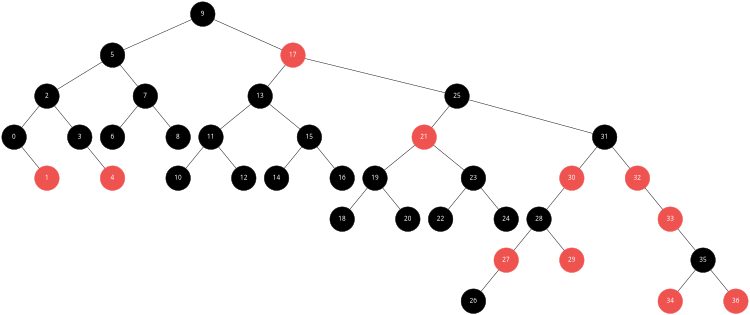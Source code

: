digraph {
size="5,5"
	graph [fontname=InputMono]
	node [shape=circle]
	node [style=filled]
	node [color=black]
	node [fixedsize=true]
	node [height=0.75]
	node [width=0.75]
	node [fontcolor=white]
	node [fontname=InputMono]
	edge [arrowhead=none]
	edge [style=filled]
	edge [weight=10]
	edge [color=black]
	node [color=black]
	9
	edge [weight=10]
	edge [color=black]
	node [color=black]
	5
		9 -> 5
	edge [weight=100]
	edge [color=white]
	node [color=white]
	"[9"
		9 -> "[9"
	edge [weight=10]
	edge [color=black]
	node [color="#ef5350"]
	17
		9 -> 17
	edge [weight=10]
	edge [color=black]
	node [color=black]
	13
		17 -> 13
	edge [weight=100]
	edge [color=white]
	node [color=white]
	"[17"
		17 -> "[17"
	edge [weight=10]
	edge [color=black]
	node [color=black]
	25
		17 -> 25
	edge [weight=10]
	edge [color=black]
	node [color="#ef5350"]
	21
		25 -> 21
	edge [weight=100]
	edge [color=white]
	node [color=white]
	"[25"
		25 -> "[25"
	edge [weight=10]
	edge [color=black]
	node [color=black]
	31
		25 -> 31
	edge [weight=10]
	edge [color=black]
	node [color="#ef5350"]
	30
		31 -> 30
	edge [weight=100]
	edge [color=white]
	node [color=white]
	"[31"
		31 -> "[31"
	edge [weight=10]
	edge [color=black]
	node [color="#ef5350"]
	32
		31 -> 32
	edge [weight=100]
	edge [color=white]
	node [color=white]
	"|32"
		32 -> "|32"
	edge [weight=10]
	edge [color=black]
	node [color="#ef5350"]
	33
		32 -> 33
	edge [weight=100]
	edge [color=white]
	node [color=white]
	"|33"
		33 -> "|33"
	edge [weight=10]
	edge [color=black]
	node [color=black]
	35
		33 -> 35
	edge [weight=10]
	edge [color=black]
	node [color="#ef5350"]
	34
		35 -> 34
	edge [weight=100]
	edge [color=white]
	node [color=white]
	"[35"
		35 -> "[35"
	edge [weight=10]
	edge [color=black]
	node [color="#ef5350"]
	36
		35 -> 36
	edge [weight=10]
	edge [color=black]
	node [color=black]
	28
		30 -> 28
	edge [weight=100]
	edge [color=white]
	node [color=white]
	"]30"
		30 -> "]30"
	edge [weight=10]
	edge [color=black]
	node [color="#ef5350"]
	27
		28 -> 27
	edge [weight=100]
	edge [color=white]
	node [color=white]
	"[28"
		28 -> "[28"
	edge [weight=10]
	edge [color=black]
	node [color="#ef5350"]
	29
		28 -> 29
	edge [weight=10]
	edge [color=black]
	node [color=black]
	26
		27 -> 26
	edge [weight=100]
	edge [color=white]
	node [color=white]
	"]27"
		27 -> "]27"
	edge [weight=10]
	edge [color=black]
	node [color=black]
	19
		21 -> 19
	edge [weight=100]
	edge [color=white]
	node [color=white]
	"[21"
		21 -> "[21"
	edge [weight=10]
	edge [color=black]
	node [color=black]
	23
		21 -> 23
	edge [weight=10]
	edge [color=black]
	node [color=black]
	22
		23 -> 22
	edge [weight=100]
	edge [color=white]
	node [color=white]
	"[23"
		23 -> "[23"
	edge [weight=10]
	edge [color=black]
	node [color=black]
	24
		23 -> 24
	edge [weight=10]
	edge [color=black]
	node [color=black]
	18
		19 -> 18
	edge [weight=100]
	edge [color=white]
	node [color=white]
	"[19"
		19 -> "[19"
	edge [weight=10]
	edge [color=black]
	node [color=black]
	20
		19 -> 20
	edge [weight=10]
	edge [color=black]
	node [color=black]
	11
		13 -> 11
	edge [weight=100]
	edge [color=white]
	node [color=white]
	"[13"
		13 -> "[13"
	edge [weight=10]
	edge [color=black]
	node [color=black]
	15
		13 -> 15
	edge [weight=10]
	edge [color=black]
	node [color=black]
	14
		15 -> 14
	edge [weight=100]
	edge [color=white]
	node [color=white]
	"[15"
		15 -> "[15"
	edge [weight=10]
	edge [color=black]
	node [color=black]
	16
		15 -> 16
	edge [weight=10]
	edge [color=black]
	node [color=black]
	10
		11 -> 10
	edge [weight=100]
	edge [color=white]
	node [color=white]
	"[11"
		11 -> "[11"
	edge [weight=10]
	edge [color=black]
	node [color=black]
	12
		11 -> 12
	edge [weight=10]
	edge [color=black]
	node [color=black]
	2
		5 -> 2
	edge [weight=100]
	edge [color=white]
	node [color=white]
	"[5"
		5 -> "[5"
	edge [weight=10]
	edge [color=black]
	node [color=black]
	7
		5 -> 7
	edge [weight=10]
	edge [color=black]
	node [color=black]
	6
		7 -> 6
	edge [weight=100]
	edge [color=white]
	node [color=white]
	"[7"
		7 -> "[7"
	edge [weight=10]
	edge [color=black]
	node [color=black]
	8
		7 -> 8
	edge [weight=10]
	edge [color=black]
	node [color=black]
	0
		2 -> 0
	edge [weight=100]
	edge [color=white]
	node [color=white]
	"[2"
		2 -> "[2"
	edge [weight=10]
	edge [color=black]
	node [color=black]
	3
		2 -> 3
	edge [weight=100]
	edge [color=white]
	node [color=white]
	"|3"
		3 -> "|3"
	edge [weight=10]
	edge [color=black]
	node [color="#ef5350"]
	4
		3 -> 4
	edge [weight=100]
	edge [color=white]
	node [color=white]
	"|0"
		0 -> "|0"
	edge [weight=10]
	edge [color=black]
	node [color="#ef5350"]
	1
		0 -> 1
}
